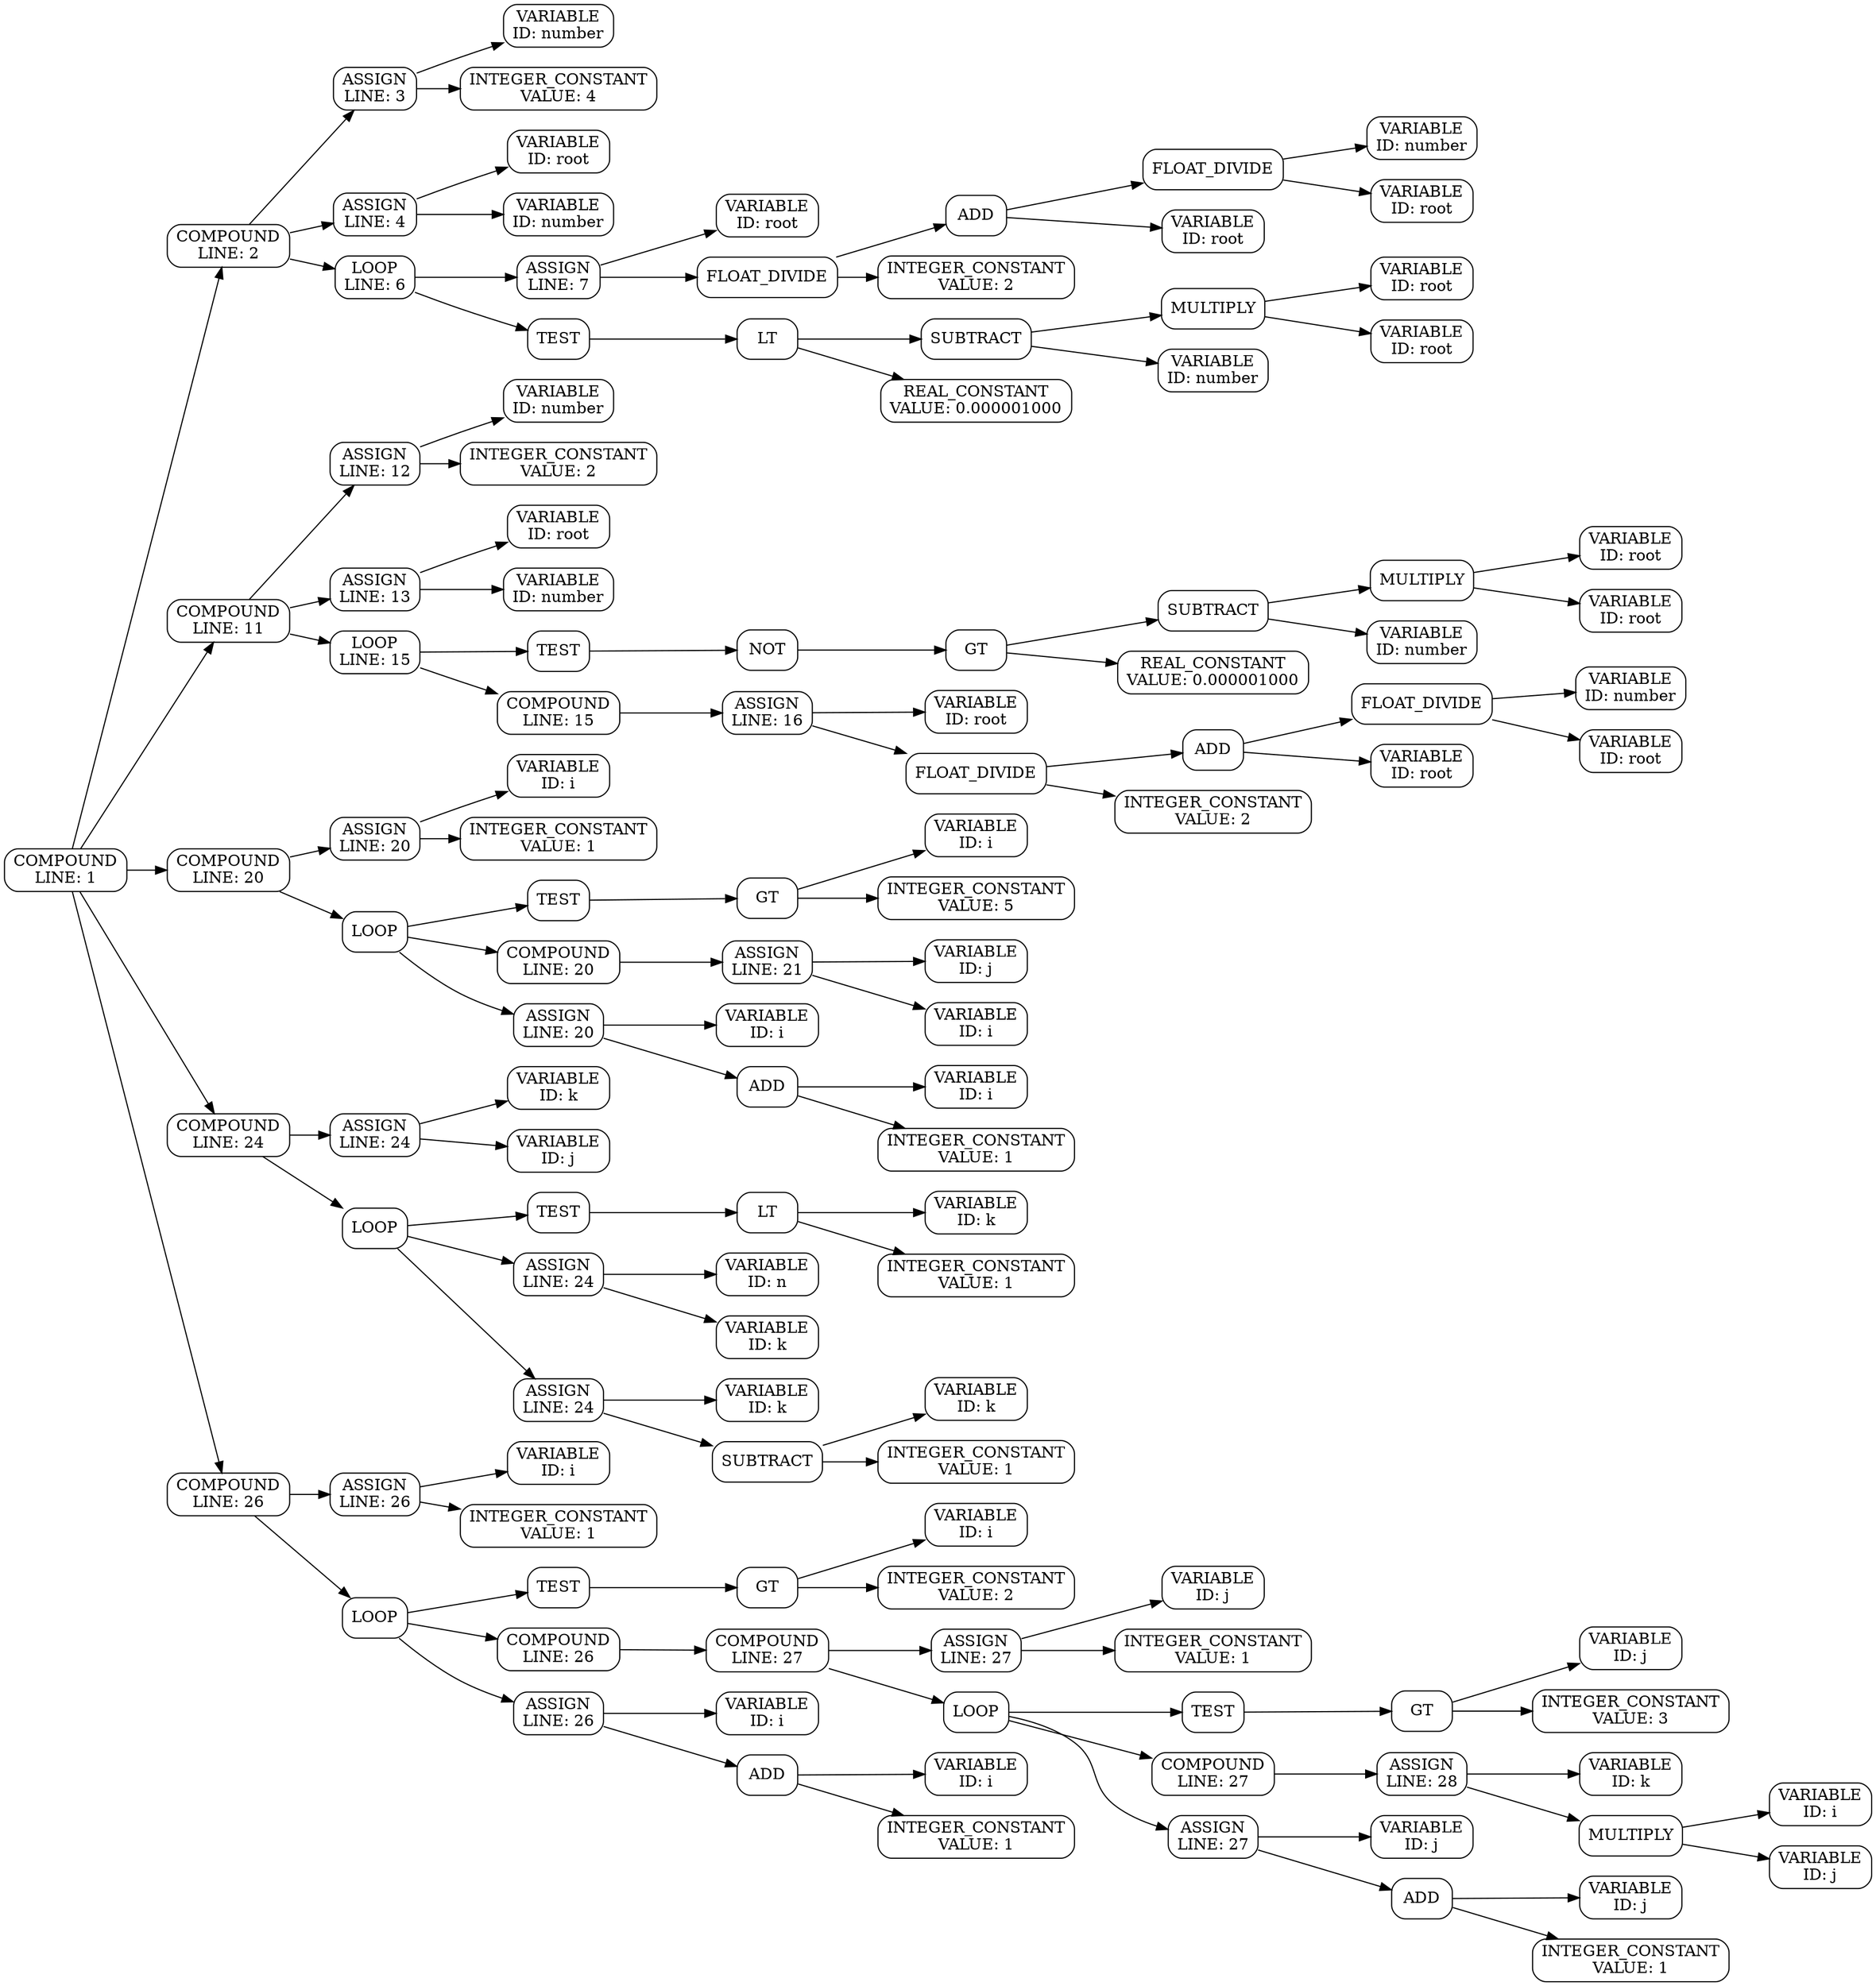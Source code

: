digraph "parse tree"
{
  rankdir="LR"
  {
    node [shape=box, style="rounded"]
    node0 [label = "COMPOUND\nLINE: 1"]
    node1 [label = "COMPOUND\nLINE: 2"]
    node2 [label = "ASSIGN\nLINE: 3"]
    node3 [label = "VARIABLE\nID: number"]
    node4 [label = "INTEGER_CONSTANT\nVALUE: 4"]
    node5 [label = "ASSIGN\nLINE: 4"]
    node6 [label = "VARIABLE\nID: root"]
    node7 [label = "VARIABLE\nID: number"]
    node8 [label = "LOOP\nLINE: 6"]
    node9 [label = "ASSIGN\nLINE: 7"]
    node10 [label = "VARIABLE\nID: root"]
    node11 [label = "FLOAT_DIVIDE"]
    node12 [label = "ADD"]
    node13 [label = "FLOAT_DIVIDE"]
    node14 [label = "VARIABLE\nID: number"]
    node15 [label = "VARIABLE\nID: root"]
    node16 [label = "VARIABLE\nID: root"]
    node17 [label = "INTEGER_CONSTANT\nVALUE: 2"]
    node18 [label = "TEST"]
    node19 [label = "LT"]
    node20 [label = "SUBTRACT"]
    node21 [label = "MULTIPLY"]
    node22 [label = "VARIABLE\nID: root"]
    node23 [label = "VARIABLE\nID: root"]
    node24 [label = "VARIABLE\nID: number"]
    node25 [label = "REAL_CONSTANT\nVALUE: 0.000001000"]
    node26 [label = "COMPOUND\nLINE: 11"]
    node27 [label = "ASSIGN\nLINE: 12"]
    node28 [label = "VARIABLE\nID: number"]
    node29 [label = "INTEGER_CONSTANT\nVALUE: 2"]
    node30 [label = "ASSIGN\nLINE: 13"]
    node31 [label = "VARIABLE\nID: root"]
    node32 [label = "VARIABLE\nID: number"]
    node33 [label = "LOOP\nLINE: 15"]
    node34 [label = "TEST"]
    node35 [label = "NOT"]
    node36 [label = "GT"]
    node37 [label = "SUBTRACT"]
    node38 [label = "MULTIPLY"]
    node39 [label = "VARIABLE\nID: root"]
    node40 [label = "VARIABLE\nID: root"]
    node41 [label = "VARIABLE\nID: number"]
    node42 [label = "REAL_CONSTANT\nVALUE: 0.000001000"]
    node43 [label = "COMPOUND\nLINE: 15"]
    node44 [label = "ASSIGN\nLINE: 16"]
    node45 [label = "VARIABLE\nID: root"]
    node46 [label = "FLOAT_DIVIDE"]
    node47 [label = "ADD"]
    node48 [label = "FLOAT_DIVIDE"]
    node49 [label = "VARIABLE\nID: number"]
    node50 [label = "VARIABLE\nID: root"]
    node51 [label = "VARIABLE\nID: root"]
    node52 [label = "INTEGER_CONSTANT\nVALUE: 2"]
    node53 [label = "COMPOUND\nLINE: 20"]
    node54 [label = "ASSIGN\nLINE: 20"]
    node55 [label = "VARIABLE\nID: i"]
    node56 [label = "INTEGER_CONSTANT\nVALUE: 1"]
    node57 [label = "LOOP"]
    node58 [label = "TEST"]
    node59 [label = "GT"]
    node60 [label = "VARIABLE\nID: i"]
    node61 [label = "INTEGER_CONSTANT\nVALUE: 5"]
    node62 [label = "COMPOUND\nLINE: 20"]
    node63 [label = "ASSIGN\nLINE: 21"]
    node64 [label = "VARIABLE\nID: j"]
    node65 [label = "VARIABLE\nID: i"]
    node66 [label = "ASSIGN\nLINE: 20"]
    node67 [label = "VARIABLE\nID: i"]
    node68 [label = "ADD"]
    node69 [label = "VARIABLE\nID: i"]
    node70 [label = "INTEGER_CONSTANT\nVALUE: 1"]
    node71 [label = "COMPOUND\nLINE: 24"]
    node72 [label = "ASSIGN\nLINE: 24"]
    node73 [label = "VARIABLE\nID: k"]
    node74 [label = "VARIABLE\nID: j"]
    node75 [label = "LOOP"]
    node76 [label = "TEST"]
    node77 [label = "LT"]
    node78 [label = "VARIABLE\nID: k"]
    node79 [label = "INTEGER_CONSTANT\nVALUE: 1"]
    node80 [label = "ASSIGN\nLINE: 24"]
    node81 [label = "VARIABLE\nID: n"]
    node82 [label = "VARIABLE\nID: k"]
    node83 [label = "ASSIGN\nLINE: 24"]
    node84 [label = "VARIABLE\nID: k"]
    node85 [label = "SUBTRACT"]
    node86 [label = "VARIABLE\nID: k"]
    node87 [label = "INTEGER_CONSTANT\nVALUE: 1"]
    node88 [label = "COMPOUND\nLINE: 26"]
    node89 [label = "ASSIGN\nLINE: 26"]
    node90 [label = "VARIABLE\nID: i"]
    node91 [label = "INTEGER_CONSTANT\nVALUE: 1"]
    node92 [label = "LOOP"]
    node93 [label = "TEST"]
    node94 [label = "GT"]
    node95 [label = "VARIABLE\nID: i"]
    node96 [label = "INTEGER_CONSTANT\nVALUE: 2"]
    node97 [label = "COMPOUND\nLINE: 26"]
    node98 [label = "COMPOUND\nLINE: 27"]
    node99 [label = "ASSIGN\nLINE: 27"]
    node100 [label = "VARIABLE\nID: j"]
    node101 [label = "INTEGER_CONSTANT\nVALUE: 1"]
    node102 [label = "LOOP"]
    node103 [label = "TEST"]
    node104 [label = "GT"]
    node105 [label = "VARIABLE\nID: j"]
    node106 [label = "INTEGER_CONSTANT\nVALUE: 3"]
    node107 [label = "COMPOUND\nLINE: 27"]
    node108 [label = "ASSIGN\nLINE: 28"]
    node109 [label = "VARIABLE\nID: k"]
    node110 [label = "MULTIPLY"]
    node111 [label = "VARIABLE\nID: i"]
    node112 [label = "VARIABLE\nID: j"]
    node113 [label = "ASSIGN\nLINE: 27"]
    node114 [label = "VARIABLE\nID: j"]
    node115 [label = "ADD"]
    node116 [label = "VARIABLE\nID: j"]
    node117 [label = "INTEGER_CONSTANT\nVALUE: 1"]
    node118 [label = "ASSIGN\nLINE: 26"]
    node119 [label = "VARIABLE\nID: i"]
    node120 [label = "ADD"]
    node121 [label = "VARIABLE\nID: i"]
    node122 [label = "INTEGER_CONSTANT\nVALUE: 1"]
  }
  node2 -> { node3 node4 }
  node5 -> { node6 node7 }
  node13 -> { node14 node15 }
  node12 -> { node13 node16 }
  node11 -> { node12 node17 }
  node9 -> { node10 node11 }
  node21 -> { node22 node23 }
  node20 -> { node21 node24 }
  node19 -> { node20 node25 }
  node18 -> { node19 }
  node8 -> { node9 node18 }
  node1 -> { node2 node5 node8 }
  node27 -> { node28 node29 }
  node30 -> { node31 node32 }
  node38 -> { node39 node40 }
  node37 -> { node38 node41 }
  node36 -> { node37 node42 }
  node35 -> { node36 }
  node34 -> { node35 }
  node48 -> { node49 node50 }
  node47 -> { node48 node51 }
  node46 -> { node47 node52 }
  node44 -> { node45 node46 }
  node43 -> { node44 }
  node33 -> { node34 node43 }
  node26 -> { node27 node30 node33 }
  node54 -> { node55 node56 }
  node59 -> { node60 node61 }
  node58 -> { node59 }
  node63 -> { node64 node65 }
  node62 -> { node63 }
  node68 -> { node69 node70 }
  node66 -> { node67 node68 }
  node57 -> { node58 node62 node66 }
  node53 -> { node54 node57 }
  node72 -> { node73 node74 }
  node77 -> { node78 node79 }
  node76 -> { node77 }
  node80 -> { node81 node82 }
  node85 -> { node86 node87 }
  node83 -> { node84 node85 }
  node75 -> { node76 node80 node83 }
  node71 -> { node72 node75 }
  node89 -> { node90 node91 }
  node94 -> { node95 node96 }
  node93 -> { node94 }
  node99 -> { node100 node101 }
  node104 -> { node105 node106 }
  node103 -> { node104 }
  node110 -> { node111 node112 }
  node108 -> { node109 node110 }
  node107 -> { node108 }
  node115 -> { node116 node117 }
  node113 -> { node114 node115 }
  node102 -> { node103 node107 node113 }
  node98 -> { node99 node102 }
  node97 -> { node98 }
  node120 -> { node121 node122 }
  node118 -> { node119 node120 }
  node92 -> { node93 node97 node118 }
  node88 -> { node89 node92 }
  node0 -> { node1 node26 node53 node71 node88 }
}